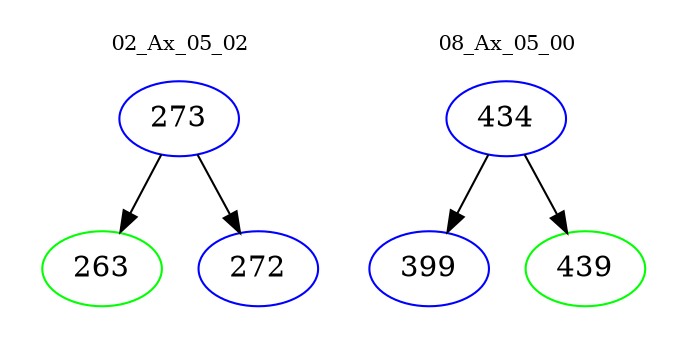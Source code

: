 digraph{
subgraph cluster_0 {
color = white
label = "02_Ax_05_02";
fontsize=10;
T0_273 [label="273", color="blue"]
T0_273 -> T0_263 [color="black"]
T0_263 [label="263", color="green"]
T0_273 -> T0_272 [color="black"]
T0_272 [label="272", color="blue"]
}
subgraph cluster_1 {
color = white
label = "08_Ax_05_00";
fontsize=10;
T1_434 [label="434", color="blue"]
T1_434 -> T1_399 [color="black"]
T1_399 [label="399", color="blue"]
T1_434 -> T1_439 [color="black"]
T1_439 [label="439", color="green"]
}
}
